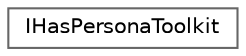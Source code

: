 digraph "Graphical Class Hierarchy"
{
 // INTERACTIVE_SVG=YES
 // LATEX_PDF_SIZE
  bgcolor="transparent";
  edge [fontname=Helvetica,fontsize=10,labelfontname=Helvetica,labelfontsize=10];
  node [fontname=Helvetica,fontsize=10,shape=box,height=0.2,width=0.4];
  rankdir="LR";
  Node0 [id="Node000000",label="IHasPersonaToolkit",height=0.2,width=0.4,color="grey40", fillcolor="white", style="filled",URL="$d8/d84/classIHasPersonaToolkit.html",tooltip="Interface implemented by objects that hold a persona toolkit."];
}
